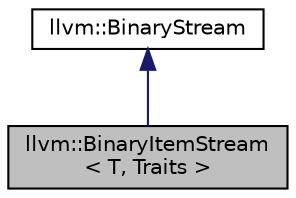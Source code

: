 digraph "llvm::BinaryItemStream&lt; T, Traits &gt;"
{
 // LATEX_PDF_SIZE
  bgcolor="transparent";
  edge [fontname="Helvetica",fontsize="10",labelfontname="Helvetica",labelfontsize="10"];
  node [fontname="Helvetica",fontsize="10",shape=record];
  Node1 [label="llvm::BinaryItemStream\l\< T, Traits \>",height=0.2,width=0.4,color="black", fillcolor="grey75", style="filled", fontcolor="black",tooltip="BinaryItemStream represents a sequence of objects stored in some kind of external container but for w..."];
  Node2 -> Node1 [dir="back",color="midnightblue",fontsize="10",style="solid",fontname="Helvetica"];
  Node2 [label="llvm::BinaryStream",height=0.2,width=0.4,color="black",URL="$classllvm_1_1BinaryStream.html",tooltip="An interface for accessing data in a stream-like format, but which discourages copying."];
}
